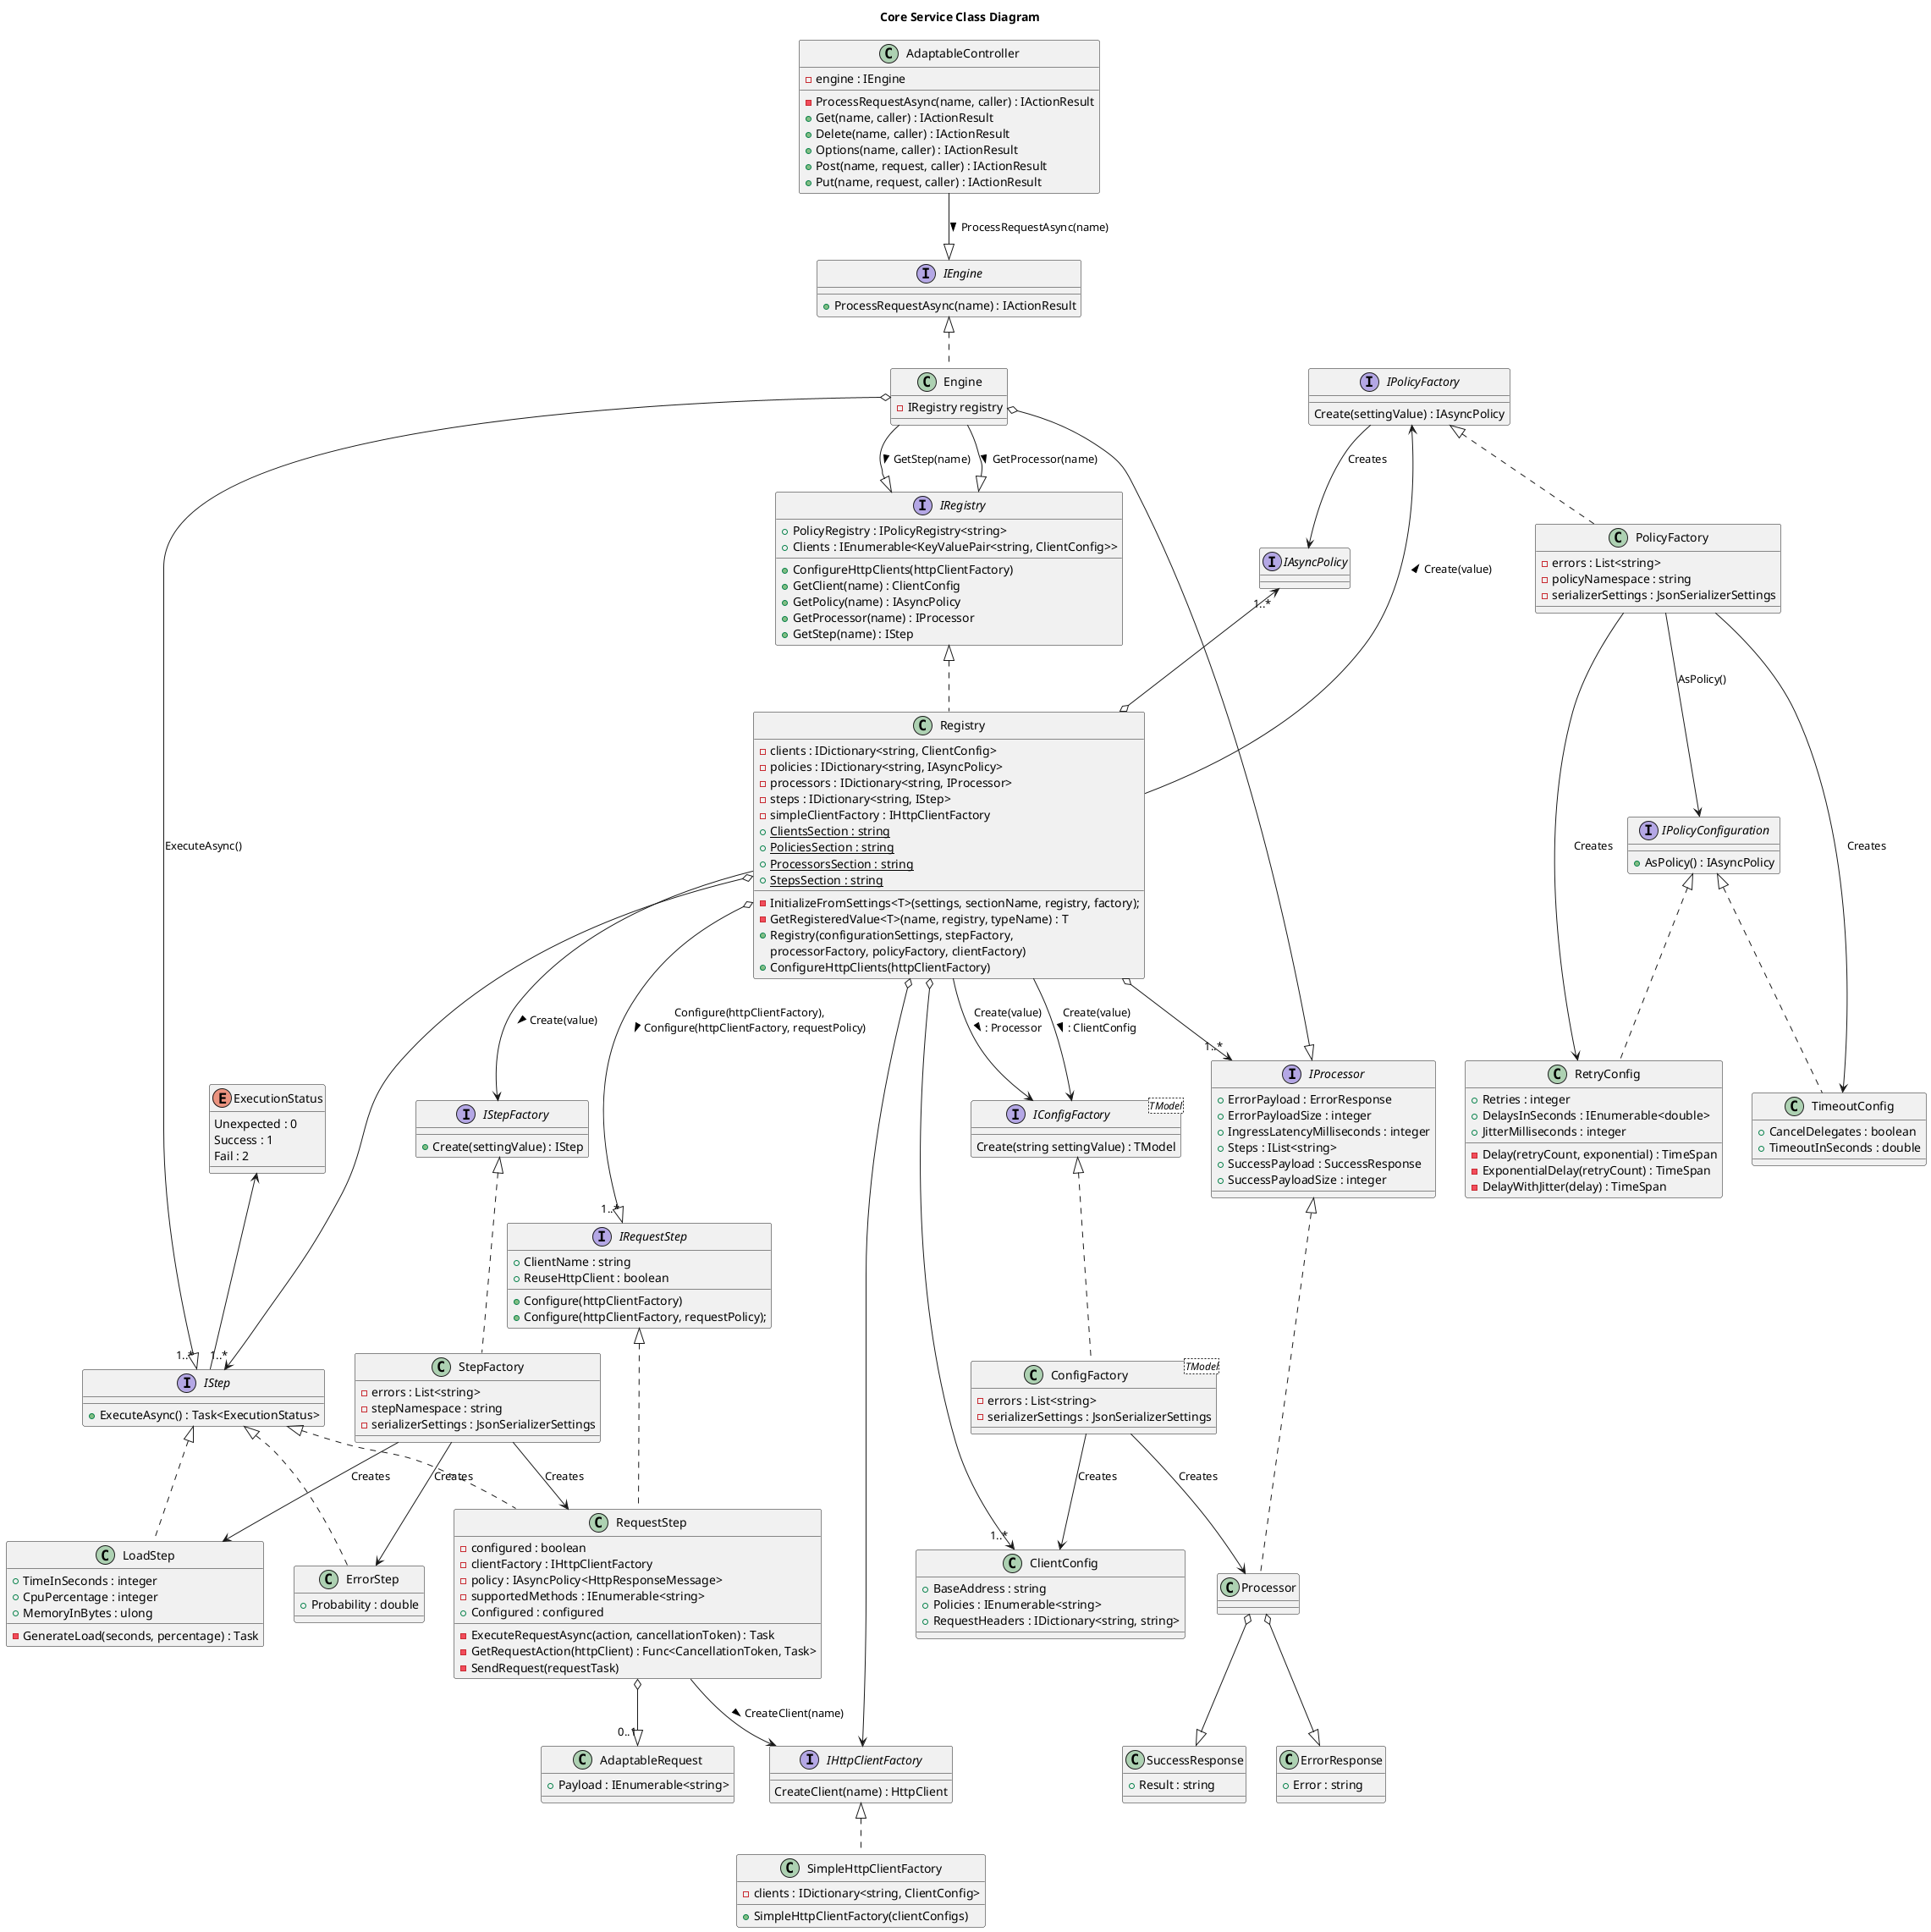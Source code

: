 @startuml
title Core Service Class Diagram

class AdaptableController {
    - engine : IEngine
    - ProcessRequestAsync(name, caller) : IActionResult
    + Get(name, caller) : IActionResult
    + Delete(name, caller) : IActionResult
    + Options(name, caller) : IActionResult
    + Post(name, request, caller) : IActionResult
    + Put(name, request, caller) : IActionResult
}

interface IEngine {
    + ProcessRequestAsync(name) : IActionResult
}

class Engine implements IEngine {
    - IRegistry registry
}

interface IRegistry {
    + PolicyRegistry : IPolicyRegistry<string>
    + Clients : IEnumerable<KeyValuePair<string, ClientConfig>>
    + ConfigureHttpClients(httpClientFactory)
    + GetClient(name) : ClientConfig
    + GetPolicy(name) : IAsyncPolicy
    + GetProcessor(name) : IProcessor
    + GetStep(name) : IStep
}

class Registry implements IRegistry {
    - clients : IDictionary<string, ClientConfig>
    - policies : IDictionary<string, IAsyncPolicy>
    - processors : IDictionary<string, IProcessor>
    - steps : IDictionary<string, IStep>
    - simpleClientFactory : IHttpClientFactory
    + {static} ClientsSection : string
    + {static} PoliciesSection : string
    + {static} ProcessorsSection : string
    + {static} StepsSection : string
    - InitializeFromSettings<T>(settings, sectionName, registry, factory);
    - GetRegisteredValue<T>(name, registry, typeName) : T
    + Registry(configurationSettings, stepFactory,
            processorFactory, policyFactory, clientFactory)
    + ConfigureHttpClients(httpClientFactory)
}


interface IHttpClientFactory {
    CreateClient(name) : HttpClient
}

class SimpleHttpClientFactory implements IHttpClientFactory {
    - clients : IDictionary<string, ClientConfig>
    + SimpleHttpClientFactory(clientConfigs)
}


interface IAsyncPolicy

interface IPolicyConfiguration {
    + AsPolicy() : IAsyncPolicy
}

class TimeoutConfig implements IPolicyConfiguration {
    + CancelDelegates : boolean
    + TimeoutInSeconds : double
}

class RetryConfig implements IPolicyConfiguration {
    + Retries : integer
    + DelaysInSeconds : IEnumerable<double>
    + JitterMilliseconds : integer
    - Delay(retryCount, exponential) : TimeSpan
    - ExponentialDelay(retryCount) : TimeSpan
    - DelayWithJitter(delay) : TimeSpan
}

interface IPolicyFactory {
    Create(settingValue) : IAsyncPolicy
}

class PolicyFactory implements IPolicyFactory {
    - errors : List<string>
    - policyNamespace : string
    - serializerSettings : JsonSerializerSettings
}


interface IConfigFactory<TModel> {
    Create(string settingValue) : TModel
}

class ConfigFactory<TModel> implements IConfigFactory {
    - errors : List<string>
    - serializerSettings : JsonSerializerSettings
}


interface IProcessor {
    + ErrorPayload : ErrorResponse
    + ErrorPayloadSize : integer
    + IngressLatencyMilliseconds : integer
    + Steps : IList<string>
    + SuccessPayload : SuccessResponse
    + SuccessPayloadSize : integer
}

Class SuccessResponse {
    + Result : string
}

Class ErrorResponse {
    + Error : string
}

class Processor implements IProcessor {
}


enum ExecutionStatus {
    Unexpected : 0
    Success : 1
    Fail : 2
}


interface IStep {
    + ExecuteAsync() : Task<ExecutionStatus>
}

interface IStepFactory {
    + Create(settingValue) : IStep
}

class StepFactory implements IStepFactory {
    - errors : List<string>
    - stepNamespace : string
    - serializerSettings : JsonSerializerSettings
}

interface IRequestStep {
    + ClientName : string
    + ReuseHttpClient : boolean
    + Configure(httpClientFactory)
    + Configure(httpClientFactory, requestPolicy);
}

class RequestStep implements IStep, IRequestStep {
    - configured : boolean
    - clientFactory : IHttpClientFactory
    - policy : IAsyncPolicy<HttpResponseMessage>
    - supportedMethods : IEnumerable<string>
    + Configured : configured
    - ExecuteRequestAsync(action, cancellationToken) : Task
    - GetRequestAction(httpClient) : Func<CancellationToken, Task>
    - SendRequest(requestTask)
}

class LoadStep implements IStep {
    + TimeInSeconds : integer
    + CpuPercentage : integer
    + MemoryInBytes : ulong
    - GenerateLoad(seconds, percentage) : Task
}

class ErrorStep implements IStep {
    + Probability : double
}

class AdaptableRequest {
    + Payload : IEnumerable<string>
}


class ClientConfig {
    + BaseAddress : string
    + Policies : IEnumerable<string>
    + RequestHeaders : IDictionary<string, string>
}


AdaptableController --|> IEngine : ProcessRequestAsync(name) >

Engine --|> IRegistry : GetProcessor(name) >
Engine o--|> IProcessor
Engine --|> IRegistry : GetStep(name) >
Engine o--|> "1..*" IStep : ExecuteAsync()

Registry --> IConfigFactory : Create(value)\n : Processor >
Registry --> IConfigFactory : Create(value)\n : ClientConfig >
Registry --> IStepFactory : Create(value) >
IPolicyFactory <-- Registry : Create(value) <
IHttpClientFactory <--o Registry
Registry o--> "1..*" IStep
Registry o--> "1..*" IProcessor
Registry o--> "1..*" ClientConfig
IAsyncPolicy "1..*" <--o Registry
Registry o--|> "1..*" IRequestStep : Configure(httpClientFactory),\nConfigure(httpClientFactory, requestPolicy)  >

Processor o--|> SuccessResponse
Processor o--|> ErrorResponse

ExecutionStatus <-- IStep

RequestStep --> IHttpClientFactory : CreateClient(name) >
RequestStep o--|> "0..1" AdaptableRequest

ConfigFactory --> Processor : Creates
ConfigFactory --> ClientConfig : Creates
StepFactory --> RequestStep : Creates
StepFactory --> LoadStep : Creates
StepFactory --> ErrorStep : Creates
IPolicyFactory --> IAsyncPolicy : Creates

PolicyFactory --> RetryConfig : Creates
PolicyFactory --> TimeoutConfig : Creates
PolicyFactory --> IPolicyConfiguration : AsPolicy()

@enduml